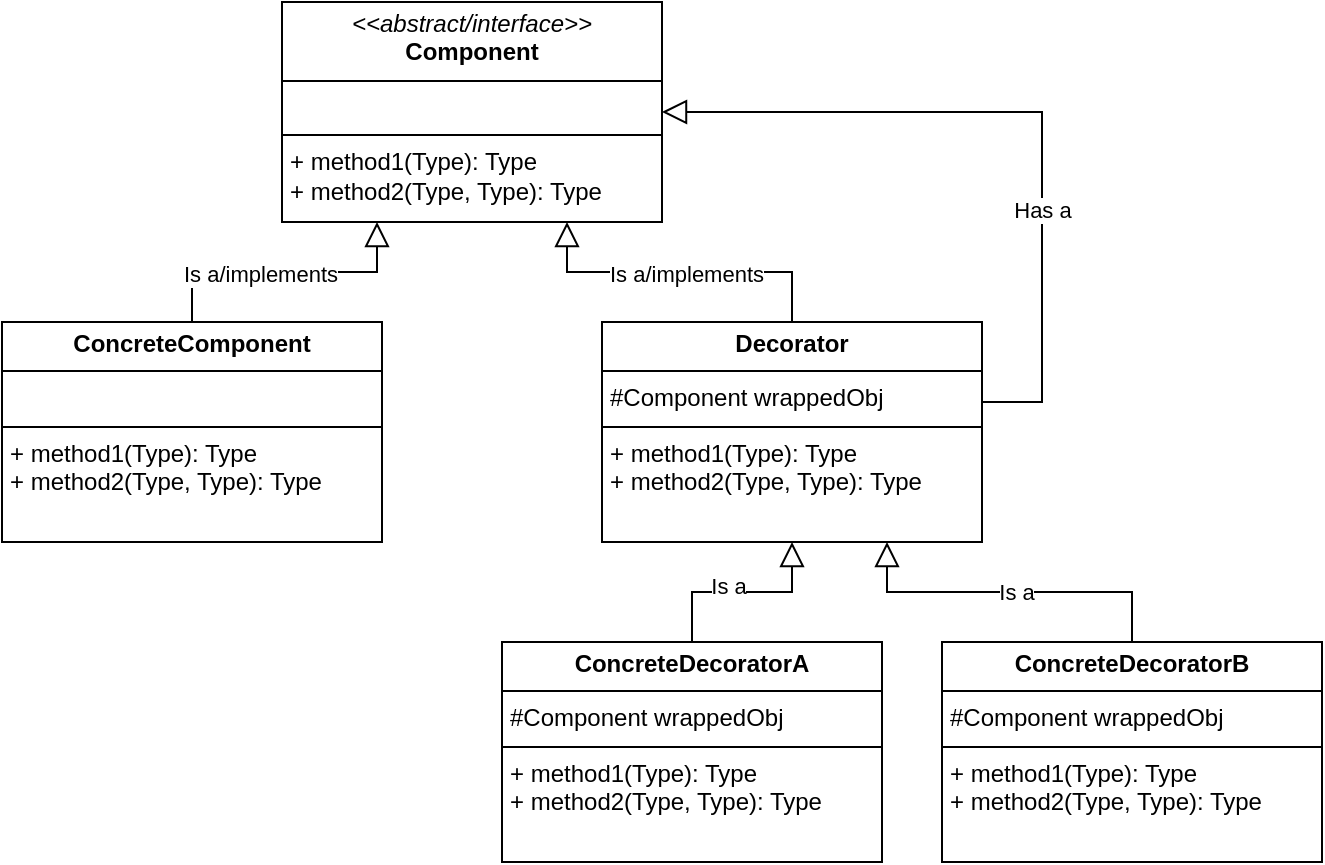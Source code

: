 <mxfile version="26.2.2">
  <diagram id="C5RBs43oDa-KdzZeNtuy" name="Page-1">
    <mxGraphModel dx="1428" dy="841" grid="1" gridSize="10" guides="1" tooltips="1" connect="1" arrows="1" fold="1" page="1" pageScale="1" pageWidth="827" pageHeight="1169" math="0" shadow="0">
      <root>
        <mxCell id="WIyWlLk6GJQsqaUBKTNV-0" />
        <mxCell id="WIyWlLk6GJQsqaUBKTNV-1" parent="WIyWlLk6GJQsqaUBKTNV-0" />
        <mxCell id="ZCtzDu3ybf7le7v6-lkI-0" value="&lt;p style=&quot;margin:0px;margin-top:4px;text-align:center;&quot;&gt;&lt;i&gt;&amp;lt;&amp;lt;abstract/interface&amp;gt;&amp;gt;&lt;/i&gt;&lt;br&gt;&lt;b&gt;Component&lt;/b&gt;&lt;/p&gt;&lt;hr size=&quot;1&quot; style=&quot;border-style:solid;&quot;&gt;&lt;p style=&quot;margin:0px;margin-left:4px;&quot;&gt;&lt;br&gt;&lt;/p&gt;&lt;hr size=&quot;1&quot; style=&quot;border-style:solid;&quot;&gt;&lt;p style=&quot;margin:0px;margin-left:4px;&quot;&gt;+ method1(Type): Type&lt;br&gt;+ method2(Type, Type): Type&lt;/p&gt;" style="verticalAlign=top;align=left;overflow=fill;html=1;whiteSpace=wrap;" vertex="1" parent="WIyWlLk6GJQsqaUBKTNV-1">
          <mxGeometry x="190" y="130" width="190" height="110" as="geometry" />
        </mxCell>
        <mxCell id="ZCtzDu3ybf7le7v6-lkI-9" style="edgeStyle=orthogonalEdgeStyle;rounded=0;orthogonalLoop=1;jettySize=auto;html=1;entryX=0.25;entryY=1;entryDx=0;entryDy=0;endSize=10;endArrow=block;endFill=0;" edge="1" parent="WIyWlLk6GJQsqaUBKTNV-1" source="ZCtzDu3ybf7le7v6-lkI-1" target="ZCtzDu3ybf7le7v6-lkI-0">
          <mxGeometry relative="1" as="geometry" />
        </mxCell>
        <mxCell id="ZCtzDu3ybf7le7v6-lkI-12" value="Is a/implements" style="edgeLabel;html=1;align=center;verticalAlign=middle;resizable=0;points=[];" vertex="1" connectable="0" parent="ZCtzDu3ybf7le7v6-lkI-9">
          <mxGeometry x="-0.172" y="-1" relative="1" as="geometry">
            <mxPoint as="offset" />
          </mxGeometry>
        </mxCell>
        <mxCell id="ZCtzDu3ybf7le7v6-lkI-1" value="&lt;p style=&quot;margin:0px;margin-top:4px;text-align:center;&quot;&gt;&lt;b&gt;ConcreteComponent&lt;/b&gt;&lt;/p&gt;&lt;hr size=&quot;1&quot; style=&quot;border-style:solid;&quot;&gt;&lt;p style=&quot;margin:0px;margin-left:4px;&quot;&gt;&lt;br&gt;&lt;/p&gt;&lt;hr size=&quot;1&quot; style=&quot;border-style:solid;&quot;&gt;&lt;p style=&quot;margin:0px;margin-left:4px;&quot;&gt;+ method1(Type): Type&lt;br&gt;+ method2(Type, Type): Type&lt;/p&gt;" style="verticalAlign=top;align=left;overflow=fill;html=1;whiteSpace=wrap;" vertex="1" parent="WIyWlLk6GJQsqaUBKTNV-1">
          <mxGeometry x="50" y="290" width="190" height="110" as="geometry" />
        </mxCell>
        <mxCell id="ZCtzDu3ybf7le7v6-lkI-8" style="edgeStyle=orthogonalEdgeStyle;rounded=0;orthogonalLoop=1;jettySize=auto;html=1;entryX=0.75;entryY=1;entryDx=0;entryDy=0;endSize=10;endArrow=block;endFill=0;" edge="1" parent="WIyWlLk6GJQsqaUBKTNV-1" source="ZCtzDu3ybf7le7v6-lkI-3" target="ZCtzDu3ybf7le7v6-lkI-0">
          <mxGeometry relative="1" as="geometry" />
        </mxCell>
        <mxCell id="ZCtzDu3ybf7le7v6-lkI-13" value="Is a/implements" style="edgeLabel;html=1;align=center;verticalAlign=middle;resizable=0;points=[];" vertex="1" connectable="0" parent="ZCtzDu3ybf7le7v6-lkI-8">
          <mxGeometry x="-0.04" y="1" relative="1" as="geometry">
            <mxPoint as="offset" />
          </mxGeometry>
        </mxCell>
        <mxCell id="ZCtzDu3ybf7le7v6-lkI-10" style="edgeStyle=orthogonalEdgeStyle;rounded=0;orthogonalLoop=1;jettySize=auto;html=1;entryX=1;entryY=0.5;entryDx=0;entryDy=0;endSize=10;endArrow=block;endFill=0;" edge="1" parent="WIyWlLk6GJQsqaUBKTNV-1" source="ZCtzDu3ybf7le7v6-lkI-3" target="ZCtzDu3ybf7le7v6-lkI-0">
          <mxGeometry relative="1" as="geometry">
            <Array as="points">
              <mxPoint x="570" y="330" />
              <mxPoint x="570" y="185" />
            </Array>
          </mxGeometry>
        </mxCell>
        <mxCell id="ZCtzDu3ybf7le7v6-lkI-11" value="Has a" style="edgeLabel;html=1;align=center;verticalAlign=middle;resizable=0;points=[];" vertex="1" connectable="0" parent="ZCtzDu3ybf7le7v6-lkI-10">
          <mxGeometry x="-0.31" relative="1" as="geometry">
            <mxPoint as="offset" />
          </mxGeometry>
        </mxCell>
        <mxCell id="ZCtzDu3ybf7le7v6-lkI-3" value="&lt;p style=&quot;margin:0px;margin-top:4px;text-align:center;&quot;&gt;&lt;b&gt;Decorator&lt;/b&gt;&lt;/p&gt;&lt;hr size=&quot;1&quot; style=&quot;border-style:solid;&quot;&gt;&lt;p style=&quot;margin:0px;margin-left:4px;&quot;&gt;#Component wrappedObj&lt;/p&gt;&lt;hr size=&quot;1&quot; style=&quot;border-style:solid;&quot;&gt;&lt;p style=&quot;margin:0px;margin-left:4px;&quot;&gt;+ method1(Type): Type&lt;br&gt;+ method2(Type, Type): Type&lt;/p&gt;" style="verticalAlign=top;align=left;overflow=fill;html=1;whiteSpace=wrap;" vertex="1" parent="WIyWlLk6GJQsqaUBKTNV-1">
          <mxGeometry x="350" y="290" width="190" height="110" as="geometry" />
        </mxCell>
        <mxCell id="ZCtzDu3ybf7le7v6-lkI-6" value="" style="edgeStyle=orthogonalEdgeStyle;rounded=0;orthogonalLoop=1;jettySize=auto;html=1;endSize=10;endArrow=block;endFill=0;" edge="1" parent="WIyWlLk6GJQsqaUBKTNV-1" source="ZCtzDu3ybf7le7v6-lkI-4" target="ZCtzDu3ybf7le7v6-lkI-3">
          <mxGeometry relative="1" as="geometry" />
        </mxCell>
        <mxCell id="ZCtzDu3ybf7le7v6-lkI-14" value="Is a" style="edgeLabel;html=1;align=center;verticalAlign=middle;resizable=0;points=[];" vertex="1" connectable="0" parent="ZCtzDu3ybf7le7v6-lkI-6">
          <mxGeometry x="-0.14" y="3" relative="1" as="geometry">
            <mxPoint as="offset" />
          </mxGeometry>
        </mxCell>
        <mxCell id="ZCtzDu3ybf7le7v6-lkI-4" value="&lt;p style=&quot;margin:0px;margin-top:4px;text-align:center;&quot;&gt;&lt;b&gt;ConcreteDecoratorA&lt;/b&gt;&lt;/p&gt;&lt;hr size=&quot;1&quot; style=&quot;border-style:solid;&quot;&gt;&lt;p style=&quot;margin:0px;margin-left:4px;&quot;&gt;#Component wrappedObj&lt;/p&gt;&lt;hr size=&quot;1&quot; style=&quot;border-style:solid;&quot;&gt;&lt;p style=&quot;margin:0px;margin-left:4px;&quot;&gt;+ method1(Type): Type&lt;br&gt;+ method2(Type, Type): Type&lt;/p&gt;" style="verticalAlign=top;align=left;overflow=fill;html=1;whiteSpace=wrap;" vertex="1" parent="WIyWlLk6GJQsqaUBKTNV-1">
          <mxGeometry x="300" y="450" width="190" height="110" as="geometry" />
        </mxCell>
        <mxCell id="ZCtzDu3ybf7le7v6-lkI-7" style="edgeStyle=orthogonalEdgeStyle;rounded=0;orthogonalLoop=1;jettySize=auto;html=1;entryX=0.75;entryY=1;entryDx=0;entryDy=0;endSize=10;endArrow=block;endFill=0;" edge="1" parent="WIyWlLk6GJQsqaUBKTNV-1" source="ZCtzDu3ybf7le7v6-lkI-5" target="ZCtzDu3ybf7le7v6-lkI-3">
          <mxGeometry relative="1" as="geometry" />
        </mxCell>
        <mxCell id="ZCtzDu3ybf7le7v6-lkI-15" value="Is a" style="edgeLabel;html=1;align=center;verticalAlign=middle;resizable=0;points=[];" vertex="1" connectable="0" parent="ZCtzDu3ybf7le7v6-lkI-7">
          <mxGeometry x="-0.038" relative="1" as="geometry">
            <mxPoint as="offset" />
          </mxGeometry>
        </mxCell>
        <mxCell id="ZCtzDu3ybf7le7v6-lkI-5" value="&lt;p style=&quot;margin:0px;margin-top:4px;text-align:center;&quot;&gt;&lt;b&gt;ConcreteDecoratorB&lt;/b&gt;&lt;/p&gt;&lt;hr size=&quot;1&quot; style=&quot;border-style:solid;&quot;&gt;&lt;p style=&quot;margin:0px;margin-left:4px;&quot;&gt;#Component wrappedObj&lt;/p&gt;&lt;hr size=&quot;1&quot; style=&quot;border-style:solid;&quot;&gt;&lt;p style=&quot;margin:0px;margin-left:4px;&quot;&gt;+ method1(Type): Type&lt;br&gt;+ method2(Type, Type): Type&lt;/p&gt;" style="verticalAlign=top;align=left;overflow=fill;html=1;whiteSpace=wrap;" vertex="1" parent="WIyWlLk6GJQsqaUBKTNV-1">
          <mxGeometry x="520" y="450" width="190" height="110" as="geometry" />
        </mxCell>
      </root>
    </mxGraphModel>
  </diagram>
</mxfile>
